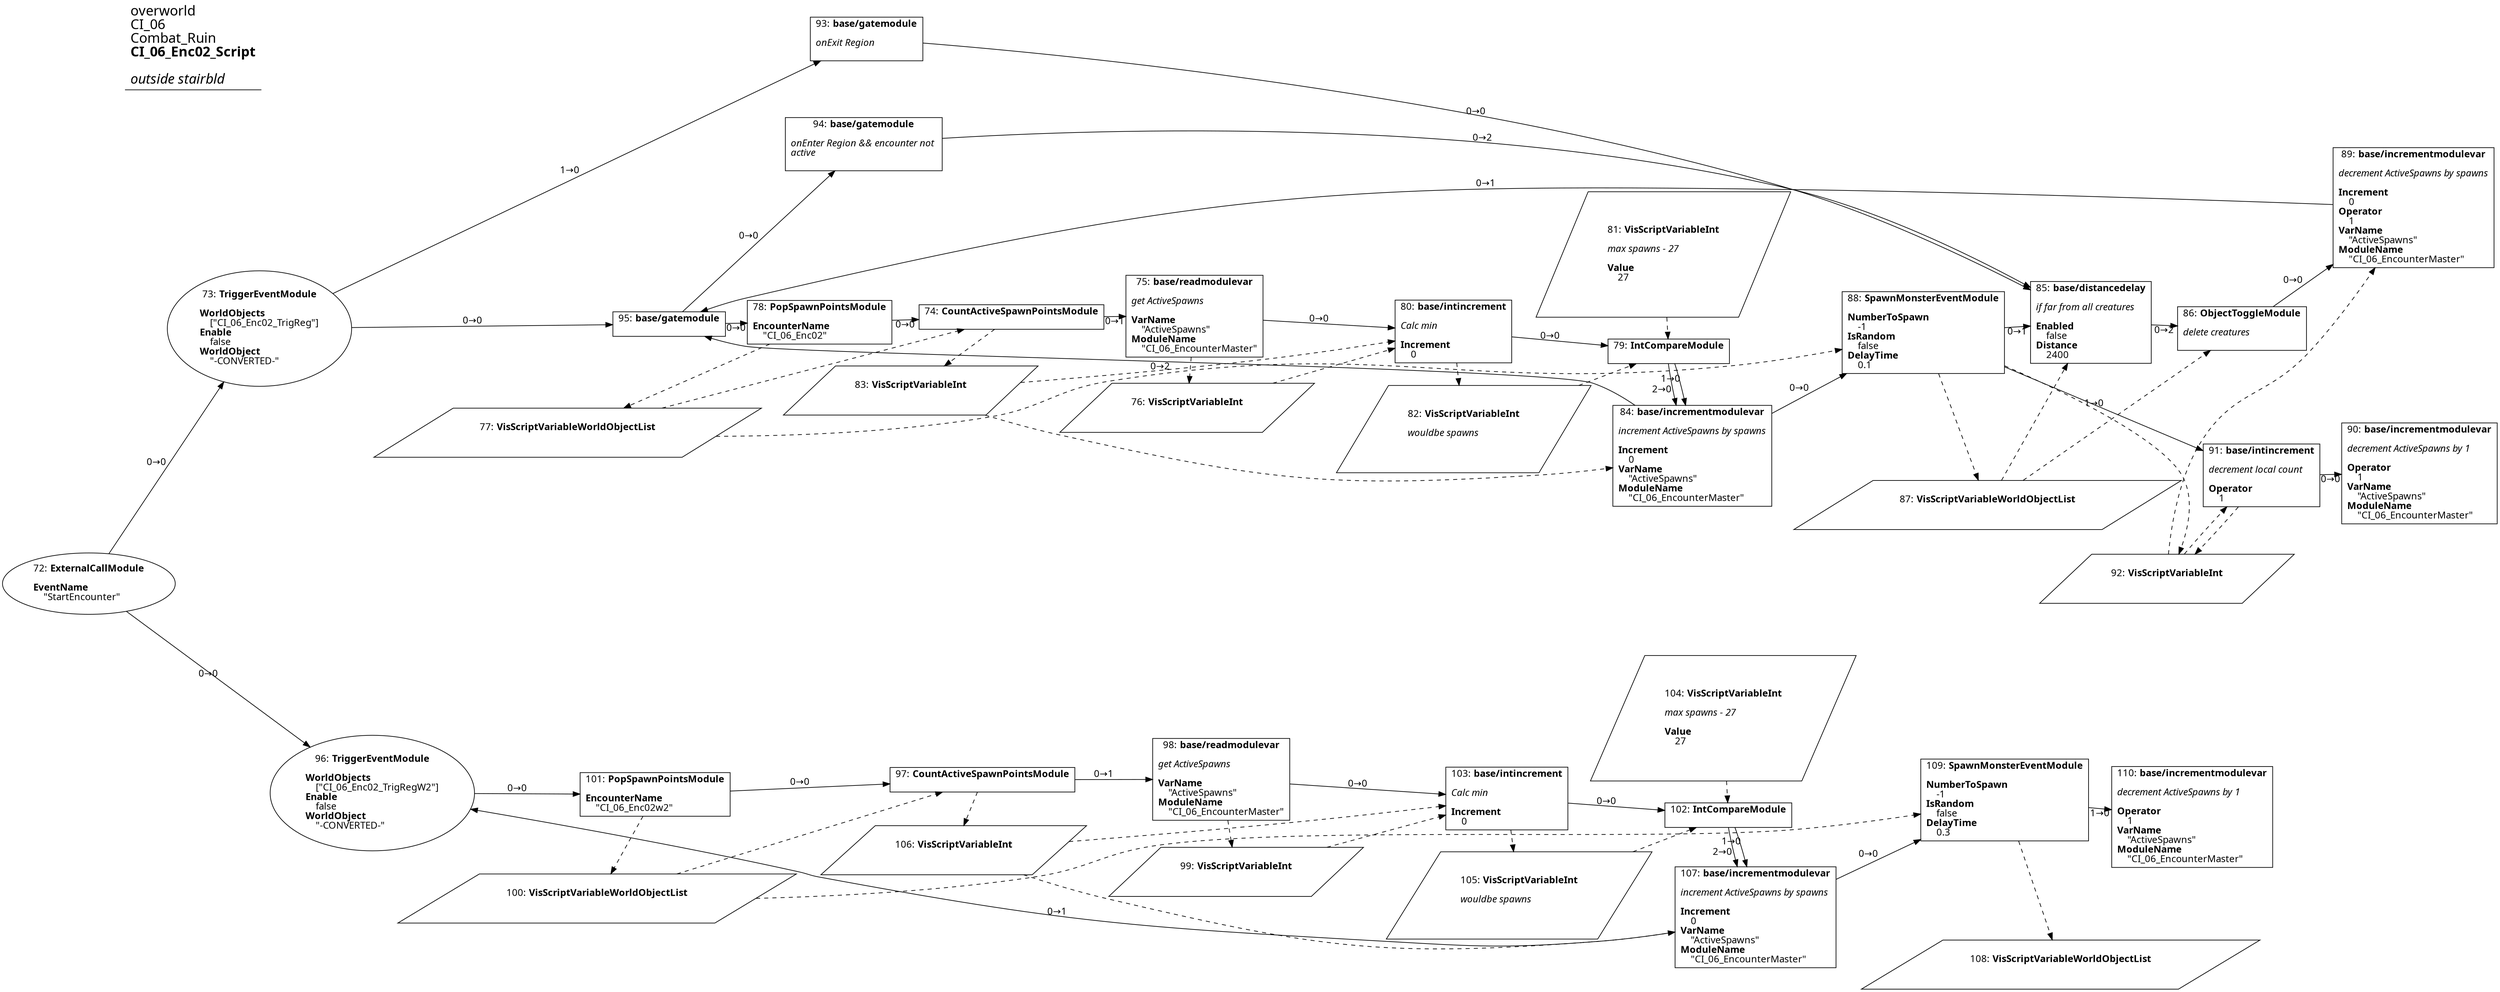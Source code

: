 digraph {
    layout = fdp;
    overlap = prism;
    sep = "+16";
    splines = spline;

    node [ shape = box ];

    graph [ fontname = "Segoe UI" ];
    node [ fontname = "Segoe UI" ];
    edge [ fontname = "Segoe UI" ];

    72 [ label = <72: <b>ExternalCallModule</b><br/><br/><b>EventName</b><br align="left"/>    &quot;StartEncounter&quot;<br align="left"/>> ];
    72 [ shape = oval ]
    72 [ pos = "-0.72800004,0.293!" ];
    72 -> 73 [ label = "0→0" ];
    72 -> 96 [ label = "0→0" ];

    73 [ label = <73: <b>TriggerEventModule</b><br/><br/><b>WorldObjects</b><br align="left"/>    [&quot;CI_06_Enc02_TrigReg&quot;]<br align="left"/><b>Enable</b><br align="left"/>    false<br align="left"/><b>WorldObject</b><br align="left"/>    &quot;-CONVERTED-&quot;<br align="left"/>> ];
    73 [ shape = oval ]
    73 [ pos = "-0.37300003,0.67700005!" ];
    73 -> 95 [ label = "0→0" ];
    73 -> 93 [ label = "1→0" ];

    74 [ label = <74: <b>CountActiveSpawnPointsModule</b><br/><br/>> ];
    74 [ pos = "0.30100003,0.67800003!" ];
    74 -> 75 [ label = "0→1" ];
    77 -> 74 [ style = dashed ];
    74 -> 83 [ style = dashed ];

    75 [ label = <75: <b>base/readmodulevar</b><br/><br/><i>get ActiveSpawns<br align="left"/></i><br align="left"/><b>VarName</b><br align="left"/>    &quot;ActiveSpawns&quot;<br align="left"/><b>ModuleName</b><br align="left"/>    &quot;CI_06_EncounterMaster&quot;<br align="left"/>> ];
    75 [ pos = "0.573,0.68100005!" ];
    75 -> 80 [ label = "0→0" ];
    75 -> 76 [ style = dashed ];

    76 [ label = <76: <b>VisScriptVariableInt</b><br/><br/>> ];
    76 [ shape = parallelogram ]
    76 [ pos = "0.574,0.549!" ];

    77 [ label = <77: <b>VisScriptVariableWorldObjectList</b><br/><br/>> ];
    77 [ shape = parallelogram ]
    77 [ pos = "0.071,0.55!" ];

    78 [ label = <78: <b>PopSpawnPointsModule</b><br/><br/><b>EncounterName</b><br align="left"/>    &quot;CI_06_Enc02&quot;<br align="left"/>> ];
    78 [ pos = "0.07,0.679!" ];
    78 -> 74 [ label = "0→0" ];
    78 -> 77 [ style = dashed ];

    79 [ label = <79: <b>IntCompareModule</b><br/><br/>> ];
    79 [ pos = "1.0250001,0.68100005!" ];
    79 -> 84 [ label = "1→0" ];
    79 -> 84 [ label = "2→0" ];
    81 -> 79 [ style = dashed ];
    82 -> 79 [ style = dashed ];

    80 [ label = <80: <b>base/intincrement</b><br/><br/><i>Calc min<br align="left"/></i><br align="left"/><b>Increment</b><br align="left"/>    0<br align="left"/>> ];
    80 [ pos = "0.81700003,0.68100005!" ];
    80 -> 79 [ label = "0→0" ];
    80 -> 82 [ style = dashed ];
    83 -> 80 [ style = dashed ];
    76 -> 80 [ style = dashed ];

    81 [ label = <81: <b>VisScriptVariableInt</b><br/><br/><i>max spawns - 27<br align="left"/></i><br align="left"/><b>Value</b><br align="left"/>    27<br align="left"/>> ];
    81 [ shape = parallelogram ]
    81 [ pos = "1.021,0.73800004!" ];

    82 [ label = <82: <b>VisScriptVariableInt</b><br/><br/><i>wouldbe spawns<br align="left"/></i><br align="left"/>> ];
    82 [ shape = parallelogram ]
    82 [ pos = "0.82100004,0.535!" ];

    83 [ label = <83: <b>VisScriptVariableInt</b><br/><br/>> ];
    83 [ shape = parallelogram ]
    83 [ pos = "0.31100002,0.57600003!" ];

    84 [ label = <84: <b>base/incrementmodulevar</b><br/><br/><i>increment ActiveSpawns by spawns<br align="left"/></i><br align="left"/><b>Increment</b><br align="left"/>    0<br align="left"/><b>VarName</b><br align="left"/>    &quot;ActiveSpawns&quot;<br align="left"/><b>ModuleName</b><br align="left"/>    &quot;CI_06_EncounterMaster&quot;<br align="left"/>> ];
    84 [ pos = "1.207,0.49100003!" ];
    84 -> 88 [ label = "0→0" ];
    84 -> 95 [ label = "0→2" ];
    83 -> 84 [ style = dashed ];

    85 [ label = <85: <b>base/distancedelay</b><br/><br/><i>if far from all creatures<br align="left"/></i><br align="left"/><b>Enabled</b><br align="left"/>    false<br align="left"/><b>Distance</b><br align="left"/>    2400<br align="left"/>> ];
    85 [ pos = "1.7450001,0.68700004!" ];
    85 -> 86 [ label = "0→2" ];
    87 -> 85 [ style = dashed ];

    86 [ label = <86: <b>ObjectToggleModule</b><br/><br/><i>delete creatures<br align="left"/></i><br align="left"/>> ];
    86 [ pos = "1.9430001,0.67800003!" ];
    86 -> 89 [ label = "0→0" ];
    87 -> 86 [ style = dashed ];

    87 [ label = <87: <b>VisScriptVariableWorldObjectList</b><br/><br/>> ];
    87 [ shape = parallelogram ]
    87 [ pos = "1.47,0.45200002!" ];

    88 [ label = <88: <b>SpawnMonsterEventModule</b><br/><br/><b>NumberToSpawn</b><br align="left"/>    -1<br align="left"/><b>IsRandom</b><br align="left"/>    false<br align="left"/><b>DelayTime</b><br align="left"/>    0.1<br align="left"/>> ];
    88 [ pos = "1.468,0.68200004!" ];
    88 -> 85 [ label = "0→1" ];
    88 -> 91 [ label = "1→0" ];
    88 -> 87 [ style = dashed ];
    88 -> 92 [ style = dashed ];
    77 -> 88 [ style = dashed ];

    89 [ label = <89: <b>base/incrementmodulevar</b><br/><br/><i>decrement ActiveSpawns by spawns<br align="left"/></i><br align="left"/><b>Increment</b><br align="left"/>    0<br align="left"/><b>Operator</b><br align="left"/>    1<br align="left"/><b>VarName</b><br align="left"/>    &quot;ActiveSpawns&quot;<br align="left"/><b>ModuleName</b><br align="left"/>    &quot;CI_06_EncounterMaster&quot;<br align="left"/>> ];
    89 [ pos = "2.1650002,0.86300004!" ];
    89 -> 95 [ label = "0→1" ];
    92 -> 89 [ style = dashed ];

    90 [ label = <90: <b>base/incrementmodulevar</b><br/><br/><i>decrement ActiveSpawns by 1<br align="left"/></i><br align="left"/><b>Operator</b><br align="left"/>    1<br align="left"/><b>VarName</b><br align="left"/>    &quot;ActiveSpawns&quot;<br align="left"/><b>ModuleName</b><br align="left"/>    &quot;CI_06_EncounterMaster&quot;<br align="left"/>> ];
    90 [ pos = "1.9750001,0.45600003!" ];

    91 [ label = <91: <b>base/intincrement</b><br/><br/><i>decrement local count<br align="left"/></i><br align="left"/><b>Operator</b><br align="left"/>    1<br align="left"/>> ];
    91 [ pos = "1.7570001,0.455!" ];
    91 -> 90 [ label = "0→0" ];
    92 -> 91 [ style = dashed ];
    91 -> 92 [ style = dashed ];

    92 [ label = <92: <b>VisScriptVariableInt</b><br/><br/>> ];
    92 [ shape = parallelogram ]
    92 [ pos = "1.6800001,0.307!" ];

    93 [ label = <93: <b>base/gatemodule</b><br/><br/><i>onExit Region<br align="left"/></i><br align="left"/>> ];
    93 [ pos = "0.091000006,1.1110001!" ];
    93 -> 85 [ label = "0→0" ];

    94 [ label = <94: <b>base/gatemodule</b><br/><br/><i>onEnter Region &amp;&amp; encounter not <br align="left"/>active<br align="left"/></i><br align="left"/>> ];
    94 [ pos = "0.09200001,0.95000005!" ];
    94 -> 85 [ label = "0→2" ];

    95 [ label = <95: <b>base/gatemodule</b><br/><br/>> ];
    95 [ pos = "-0.132,0.67800003!" ];
    95 -> 94 [ label = "0→0" ];
    95 -> 78 [ label = "0→0" ];

    96 [ label = <96: <b>TriggerEventModule</b><br/><br/><b>WorldObjects</b><br align="left"/>    [&quot;CI_06_Enc02_TrigRegW2&quot;]<br align="left"/><b>Enable</b><br align="left"/>    false<br align="left"/><b>WorldObject</b><br align="left"/>    &quot;-CONVERTED-&quot;<br align="left"/>> ];
    96 [ shape = oval ]
    96 [ pos = "-0.187,-0.036000002!" ];
    96 -> 101 [ label = "0→0" ];

    97 [ label = <97: <b>CountActiveSpawnPointsModule</b><br/><br/>> ];
    97 [ pos = "0.34800002,-0.033!" ];
    97 -> 98 [ label = "0→1" ];
    100 -> 97 [ style = dashed ];
    97 -> 106 [ style = dashed ];

    98 [ label = <98: <b>base/readmodulevar</b><br/><br/><i>get ActiveSpawns<br align="left"/></i><br align="left"/><b>VarName</b><br align="left"/>    &quot;ActiveSpawns&quot;<br align="left"/><b>ModuleName</b><br align="left"/>    &quot;CI_06_EncounterMaster&quot;<br align="left"/>> ];
    98 [ pos = "0.62,-0.032!" ];
    98 -> 103 [ label = "0→0" ];
    98 -> 99 [ style = dashed ];

    99 [ label = <99: <b>VisScriptVariableInt</b><br/><br/>> ];
    99 [ shape = parallelogram ]
    99 [ pos = "0.62100005,-0.164!" ];

    100 [ label = <100: <b>VisScriptVariableWorldObjectList</b><br/><br/>> ];
    100 [ shape = parallelogram ]
    100 [ pos = "0.11800001,-0.163!" ];

    101 [ label = <101: <b>PopSpawnPointsModule</b><br/><br/><b>EncounterName</b><br align="left"/>    &quot;CI_06_Enc02w2&quot;<br align="left"/>> ];
    101 [ pos = "0.117000006,-0.034!" ];
    101 -> 97 [ label = "0→0" ];
    101 -> 100 [ style = dashed ];

    102 [ label = <102: <b>IntCompareModule</b><br/><br/>> ];
    102 [ pos = "1.072,-0.032!" ];
    102 -> 107 [ label = "1→0" ];
    102 -> 107 [ label = "2→0" ];
    104 -> 102 [ style = dashed ];
    105 -> 102 [ style = dashed ];

    103 [ label = <103: <b>base/intincrement</b><br/><br/><i>Calc min<br align="left"/></i><br align="left"/><b>Increment</b><br align="left"/>    0<br align="left"/>> ];
    103 [ pos = "0.864,-0.032!" ];
    103 -> 102 [ label = "0→0" ];
    103 -> 105 [ style = dashed ];
    106 -> 103 [ style = dashed ];
    99 -> 103 [ style = dashed ];

    104 [ label = <104: <b>VisScriptVariableInt</b><br/><br/><i>max spawns - 27<br align="left"/></i><br align="left"/><b>Value</b><br align="left"/>    27<br align="left"/>> ];
    104 [ shape = parallelogram ]
    104 [ pos = "1.0680001,0.025!" ];

    105 [ label = <105: <b>VisScriptVariableInt</b><br/><br/><i>wouldbe spawns<br align="left"/></i><br align="left"/>> ];
    105 [ shape = parallelogram ]
    105 [ pos = "0.86800003,-0.178!" ];

    106 [ label = <106: <b>VisScriptVariableInt</b><br/><br/>> ];
    106 [ shape = parallelogram ]
    106 [ pos = "0.358,-0.13700001!" ];

    107 [ label = <107: <b>base/incrementmodulevar</b><br/><br/><i>increment ActiveSpawns by spawns<br align="left"/></i><br align="left"/><b>Increment</b><br align="left"/>    0<br align="left"/><b>VarName</b><br align="left"/>    &quot;ActiveSpawns&quot;<br align="left"/><b>ModuleName</b><br align="left"/>    &quot;CI_06_EncounterMaster&quot;<br align="left"/>> ];
    107 [ pos = "1.2520001,-0.22200002!" ];
    107 -> 109 [ label = "0→0" ];
    107 -> 96 [ label = "0→1" ];
    106 -> 107 [ style = dashed ];

    108 [ label = <108: <b>VisScriptVariableWorldObjectList</b><br/><br/>> ];
    108 [ shape = parallelogram ]
    108 [ pos = "1.5170001,-0.261!" ];

    109 [ label = <109: <b>SpawnMonsterEventModule</b><br/><br/><b>NumberToSpawn</b><br align="left"/>    -1<br align="left"/><b>IsRandom</b><br align="left"/>    false<br align="left"/><b>DelayTime</b><br align="left"/>    0.3<br align="left"/>> ];
    109 [ pos = "1.5150001,-0.031000001!" ];
    109 -> 110 [ label = "1→0" ];
    109 -> 108 [ style = dashed ];
    100 -> 109 [ style = dashed ];

    110 [ label = <110: <b>base/incrementmodulevar</b><br/><br/><i>decrement ActiveSpawns by 1<br align="left"/></i><br align="left"/><b>Operator</b><br align="left"/>    1<br align="left"/><b>VarName</b><br align="left"/>    &quot;ActiveSpawns&quot;<br align="left"/><b>ModuleName</b><br align="left"/>    &quot;CI_06_EncounterMaster&quot;<br align="left"/>> ];
    110 [ pos = "1.8030001,-0.054!" ];

    title [ pos = "-0.72900003,1.1120001!" ];
    title [ shape = underline ];
    title [ label = <<font point-size="20">overworld<br align="left"/>CI_06<br align="left"/>Combat_Ruin<br align="left"/><b>CI_06_Enc02_Script</b><br align="left"/><br/><i>outside stairbld</i><br align="left"/></font>> ];
}
